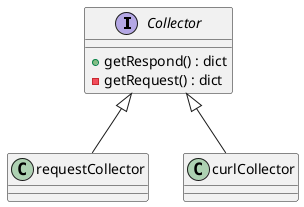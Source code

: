 @startuml ClassDiagramCollector

interface Collector {
    +getRespond() : dict
    -getRequest() : dict
}
class requestCollector{}

Collector <|-- requestCollector
Collector <|-- curlCollector
@enduml
